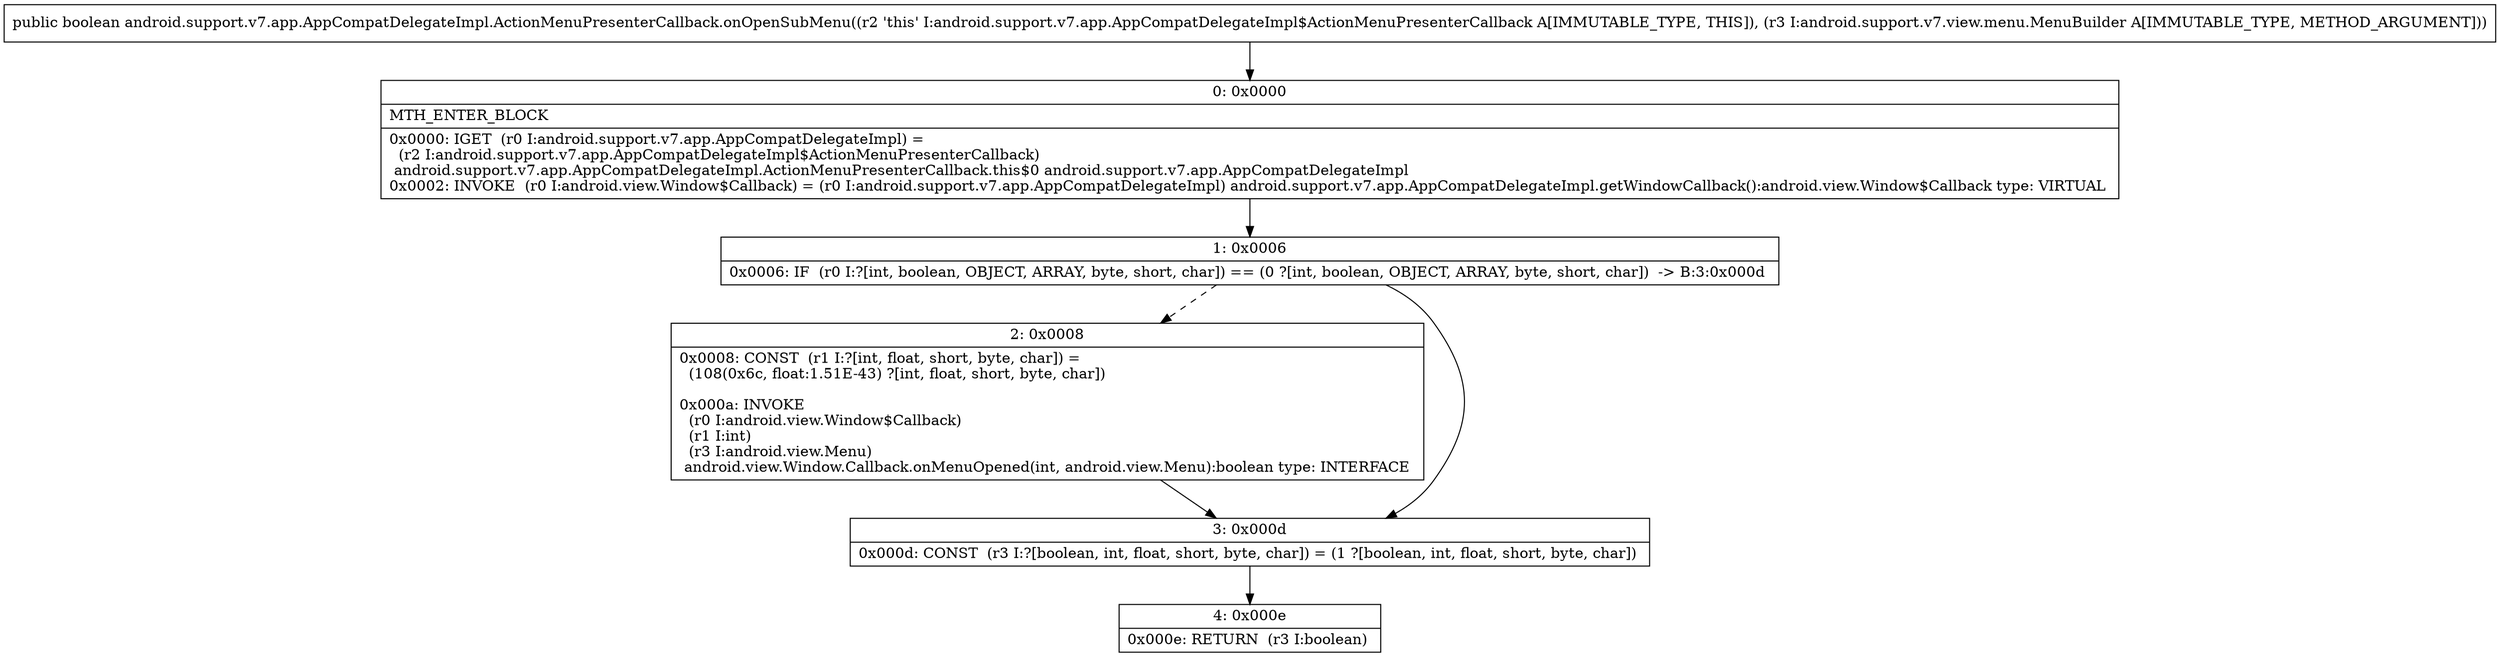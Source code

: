 digraph "CFG forandroid.support.v7.app.AppCompatDelegateImpl.ActionMenuPresenterCallback.onOpenSubMenu(Landroid\/support\/v7\/view\/menu\/MenuBuilder;)Z" {
Node_0 [shape=record,label="{0\:\ 0x0000|MTH_ENTER_BLOCK\l|0x0000: IGET  (r0 I:android.support.v7.app.AppCompatDelegateImpl) = \l  (r2 I:android.support.v7.app.AppCompatDelegateImpl$ActionMenuPresenterCallback)\l android.support.v7.app.AppCompatDelegateImpl.ActionMenuPresenterCallback.this$0 android.support.v7.app.AppCompatDelegateImpl \l0x0002: INVOKE  (r0 I:android.view.Window$Callback) = (r0 I:android.support.v7.app.AppCompatDelegateImpl) android.support.v7.app.AppCompatDelegateImpl.getWindowCallback():android.view.Window$Callback type: VIRTUAL \l}"];
Node_1 [shape=record,label="{1\:\ 0x0006|0x0006: IF  (r0 I:?[int, boolean, OBJECT, ARRAY, byte, short, char]) == (0 ?[int, boolean, OBJECT, ARRAY, byte, short, char])  \-\> B:3:0x000d \l}"];
Node_2 [shape=record,label="{2\:\ 0x0008|0x0008: CONST  (r1 I:?[int, float, short, byte, char]) = \l  (108(0x6c, float:1.51E\-43) ?[int, float, short, byte, char])\l \l0x000a: INVOKE  \l  (r0 I:android.view.Window$Callback)\l  (r1 I:int)\l  (r3 I:android.view.Menu)\l android.view.Window.Callback.onMenuOpened(int, android.view.Menu):boolean type: INTERFACE \l}"];
Node_3 [shape=record,label="{3\:\ 0x000d|0x000d: CONST  (r3 I:?[boolean, int, float, short, byte, char]) = (1 ?[boolean, int, float, short, byte, char]) \l}"];
Node_4 [shape=record,label="{4\:\ 0x000e|0x000e: RETURN  (r3 I:boolean) \l}"];
MethodNode[shape=record,label="{public boolean android.support.v7.app.AppCompatDelegateImpl.ActionMenuPresenterCallback.onOpenSubMenu((r2 'this' I:android.support.v7.app.AppCompatDelegateImpl$ActionMenuPresenterCallback A[IMMUTABLE_TYPE, THIS]), (r3 I:android.support.v7.view.menu.MenuBuilder A[IMMUTABLE_TYPE, METHOD_ARGUMENT])) }"];
MethodNode -> Node_0;
Node_0 -> Node_1;
Node_1 -> Node_2[style=dashed];
Node_1 -> Node_3;
Node_2 -> Node_3;
Node_3 -> Node_4;
}

